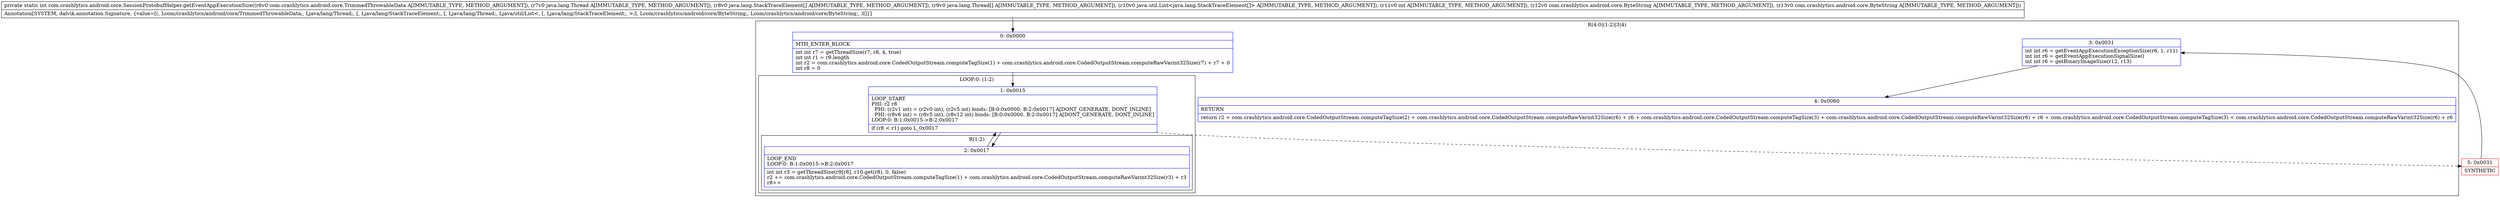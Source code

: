 digraph "CFG forcom.crashlytics.android.core.SessionProtobufHelper.getEventAppExecutionSize(Lcom\/crashlytics\/android\/core\/TrimmedThrowableData;Ljava\/lang\/Thread;[Ljava\/lang\/StackTraceElement;[Ljava\/lang\/Thread;Ljava\/util\/List;ILcom\/crashlytics\/android\/core\/ByteString;Lcom\/crashlytics\/android\/core\/ByteString;)I" {
subgraph cluster_Region_1813201865 {
label = "R(4:0|(1:2)|3|4)";
node [shape=record,color=blue];
Node_0 [shape=record,label="{0\:\ 0x0000|MTH_ENTER_BLOCK\l|int int r7 = getThreadSize(r7, r8, 4, true)\lint int r1 = r9.length\lint r2 = com.crashlytics.android.core.CodedOutputStream.computeTagSize(1) + com.crashlytics.android.core.CodedOutputStream.computeRawVarint32Size(r7) + r7 + 0\lint r8 = 0\l}"];
subgraph cluster_LoopRegion_1140361554 {
label = "LOOP:0: (1:2)";
node [shape=record,color=blue];
Node_1 [shape=record,label="{1\:\ 0x0015|LOOP_START\lPHI: r2 r8 \l  PHI: (r2v1 int) = (r2v0 int), (r2v5 int) binds: [B:0:0x0000, B:2:0x0017] A[DONT_GENERATE, DONT_INLINE]\l  PHI: (r8v6 int) = (r8v5 int), (r8v12 int) binds: [B:0:0x0000, B:2:0x0017] A[DONT_GENERATE, DONT_INLINE]\lLOOP:0: B:1:0x0015\-\>B:2:0x0017\l|if (r8 \< r1) goto L_0x0017\l}"];
subgraph cluster_Region_2137294038 {
label = "R(1:2)";
node [shape=record,color=blue];
Node_2 [shape=record,label="{2\:\ 0x0017|LOOP_END\lLOOP:0: B:1:0x0015\-\>B:2:0x0017\l|int int r3 = getThreadSize(r9[r8], r10.get(r8), 0, false)\lr2 += com.crashlytics.android.core.CodedOutputStream.computeTagSize(1) + com.crashlytics.android.core.CodedOutputStream.computeRawVarint32Size(r3) + r3\lr8++\l}"];
}
}
Node_3 [shape=record,label="{3\:\ 0x0031|int int r6 = getEventAppExecutionExceptionSize(r6, 1, r11)\lint int r6 = getEventAppExecutionSignalSize()\lint int r6 = getBinaryImageSize(r12, r13)\l}"];
Node_4 [shape=record,label="{4\:\ 0x0060|RETURN\l|return r2 + com.crashlytics.android.core.CodedOutputStream.computeTagSize(2) + com.crashlytics.android.core.CodedOutputStream.computeRawVarint32Size(r6) + r6 + com.crashlytics.android.core.CodedOutputStream.computeTagSize(3) + com.crashlytics.android.core.CodedOutputStream.computeRawVarint32Size(r6) + r6 + com.crashlytics.android.core.CodedOutputStream.computeTagSize(3) + com.crashlytics.android.core.CodedOutputStream.computeRawVarint32Size(r6) + r6\l}"];
}
Node_5 [shape=record,color=red,label="{5\:\ 0x0031|SYNTHETIC\l}"];
MethodNode[shape=record,label="{private static int com.crashlytics.android.core.SessionProtobufHelper.getEventAppExecutionSize((r6v0 com.crashlytics.android.core.TrimmedThrowableData A[IMMUTABLE_TYPE, METHOD_ARGUMENT]), (r7v0 java.lang.Thread A[IMMUTABLE_TYPE, METHOD_ARGUMENT]), (r8v0 java.lang.StackTraceElement[] A[IMMUTABLE_TYPE, METHOD_ARGUMENT]), (r9v0 java.lang.Thread[] A[IMMUTABLE_TYPE, METHOD_ARGUMENT]), (r10v0 java.util.List\<java.lang.StackTraceElement[]\> A[IMMUTABLE_TYPE, METHOD_ARGUMENT]), (r11v0 int A[IMMUTABLE_TYPE, METHOD_ARGUMENT]), (r12v0 com.crashlytics.android.core.ByteString A[IMMUTABLE_TYPE, METHOD_ARGUMENT]), (r13v0 com.crashlytics.android.core.ByteString A[IMMUTABLE_TYPE, METHOD_ARGUMENT]))  | Annotation[SYSTEM, dalvik.annotation.Signature, \{value=[(, Lcom\/crashlytics\/android\/core\/TrimmedThrowableData;, Ljava\/lang\/Thread;, [, Ljava\/lang\/StackTraceElement;, [, Ljava\/lang\/Thread;, Ljava\/util\/List\<, [, Ljava\/lang\/StackTraceElement;, \>;I, Lcom\/crashlytics\/android\/core\/ByteString;, Lcom\/crashlytics\/android\/core\/ByteString;, )I]\}]\l}"];
MethodNode -> Node_0;
Node_0 -> Node_1;
Node_1 -> Node_2;
Node_1 -> Node_5[style=dashed];
Node_2 -> Node_1;
Node_3 -> Node_4;
Node_5 -> Node_3;
}

